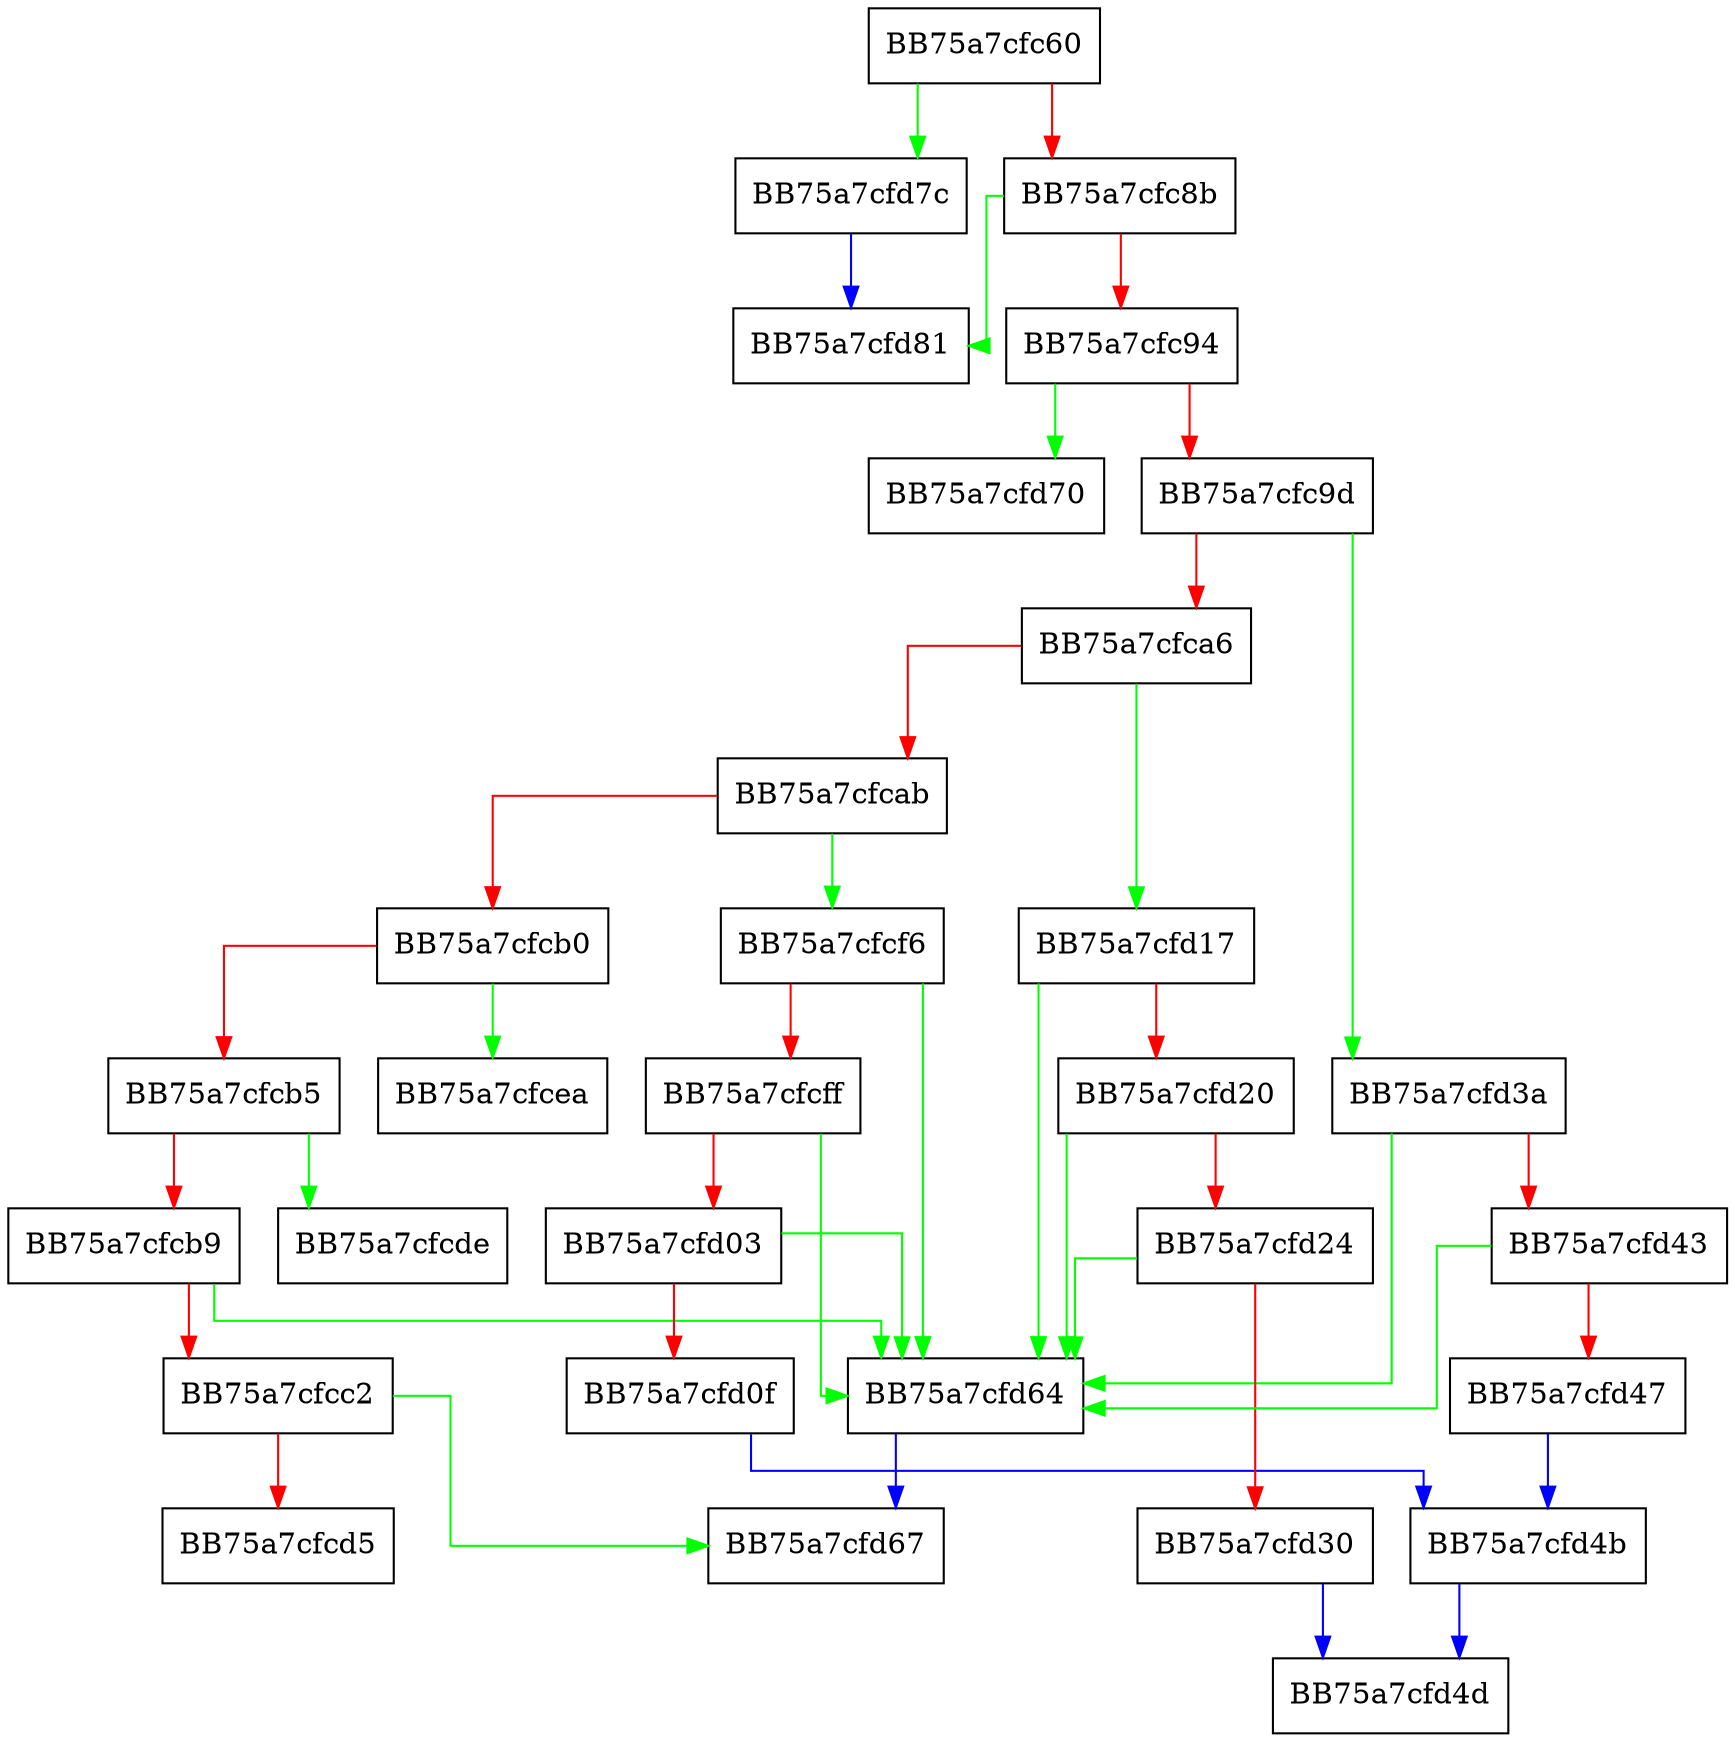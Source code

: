 digraph parse_basic {
  node [shape="box"];
  graph [splines=ortho];
  BB75a7cfc60 -> BB75a7cfd7c [color="green"];
  BB75a7cfc60 -> BB75a7cfc8b [color="red"];
  BB75a7cfc8b -> BB75a7cfd81 [color="green"];
  BB75a7cfc8b -> BB75a7cfc94 [color="red"];
  BB75a7cfc94 -> BB75a7cfd70 [color="green"];
  BB75a7cfc94 -> BB75a7cfc9d [color="red"];
  BB75a7cfc9d -> BB75a7cfd3a [color="green"];
  BB75a7cfc9d -> BB75a7cfca6 [color="red"];
  BB75a7cfca6 -> BB75a7cfd17 [color="green"];
  BB75a7cfca6 -> BB75a7cfcab [color="red"];
  BB75a7cfcab -> BB75a7cfcf6 [color="green"];
  BB75a7cfcab -> BB75a7cfcb0 [color="red"];
  BB75a7cfcb0 -> BB75a7cfcea [color="green"];
  BB75a7cfcb0 -> BB75a7cfcb5 [color="red"];
  BB75a7cfcb5 -> BB75a7cfcde [color="green"];
  BB75a7cfcb5 -> BB75a7cfcb9 [color="red"];
  BB75a7cfcb9 -> BB75a7cfd64 [color="green"];
  BB75a7cfcb9 -> BB75a7cfcc2 [color="red"];
  BB75a7cfcc2 -> BB75a7cfd67 [color="green"];
  BB75a7cfcc2 -> BB75a7cfcd5 [color="red"];
  BB75a7cfcf6 -> BB75a7cfd64 [color="green"];
  BB75a7cfcf6 -> BB75a7cfcff [color="red"];
  BB75a7cfcff -> BB75a7cfd64 [color="green"];
  BB75a7cfcff -> BB75a7cfd03 [color="red"];
  BB75a7cfd03 -> BB75a7cfd64 [color="green"];
  BB75a7cfd03 -> BB75a7cfd0f [color="red"];
  BB75a7cfd0f -> BB75a7cfd4b [color="blue"];
  BB75a7cfd17 -> BB75a7cfd64 [color="green"];
  BB75a7cfd17 -> BB75a7cfd20 [color="red"];
  BB75a7cfd20 -> BB75a7cfd64 [color="green"];
  BB75a7cfd20 -> BB75a7cfd24 [color="red"];
  BB75a7cfd24 -> BB75a7cfd64 [color="green"];
  BB75a7cfd24 -> BB75a7cfd30 [color="red"];
  BB75a7cfd30 -> BB75a7cfd4d [color="blue"];
  BB75a7cfd3a -> BB75a7cfd64 [color="green"];
  BB75a7cfd3a -> BB75a7cfd43 [color="red"];
  BB75a7cfd43 -> BB75a7cfd64 [color="green"];
  BB75a7cfd43 -> BB75a7cfd47 [color="red"];
  BB75a7cfd47 -> BB75a7cfd4b [color="blue"];
  BB75a7cfd4b -> BB75a7cfd4d [color="blue"];
  BB75a7cfd64 -> BB75a7cfd67 [color="blue"];
  BB75a7cfd7c -> BB75a7cfd81 [color="blue"];
}